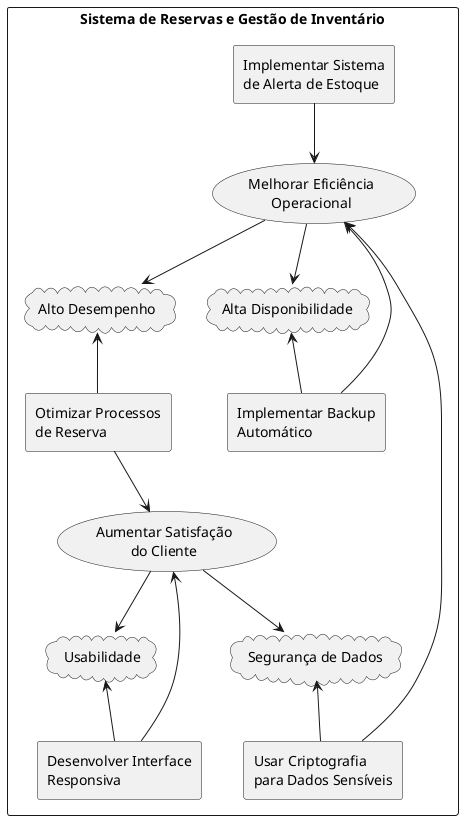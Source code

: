 @startuml
rectangle "Sistema de Reservas e Gestão de Inventário" {
  (Melhorar Eficiência\nOperacional) as G1
  (Aumentar Satisfação\ndo Cliente) as G2
  cloud "Alto Desempenho" as SG1
  cloud "Alta Disponibilidade" as SG2
  cloud "Segurança de Dados" as SG3
  cloud "Usabilidade" as SG4
  rectangle "Otimizar Processos\nde Reserva" as T1
  rectangle "Implementar Sistema\nde Alerta de Estoque" as T2
  rectangle "Desenvolver Interface\nResponsiva" as T3
  rectangle "Implementar Backup\nAutomático" as T4
  rectangle "Usar Criptografia\npara Dados Sensíveis" as T5
}

G1 --> SG1
G1 --> SG2
G2 --> SG3
G2 --> SG4
SG1 <-- T1
SG2 <-- T4
SG3 <-- T5
SG4 <-- T3
T1 --> G2
T2 --> G1
T3 --> G2
T4 --> G1
T5 --> G1
@enduml
